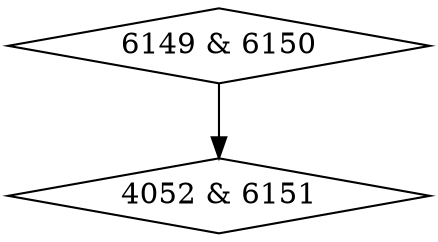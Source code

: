 digraph {
0 [label = "4052 & 6151", shape = diamond];
1 [label = "6149 & 6150", shape = diamond];
1->0;
}
